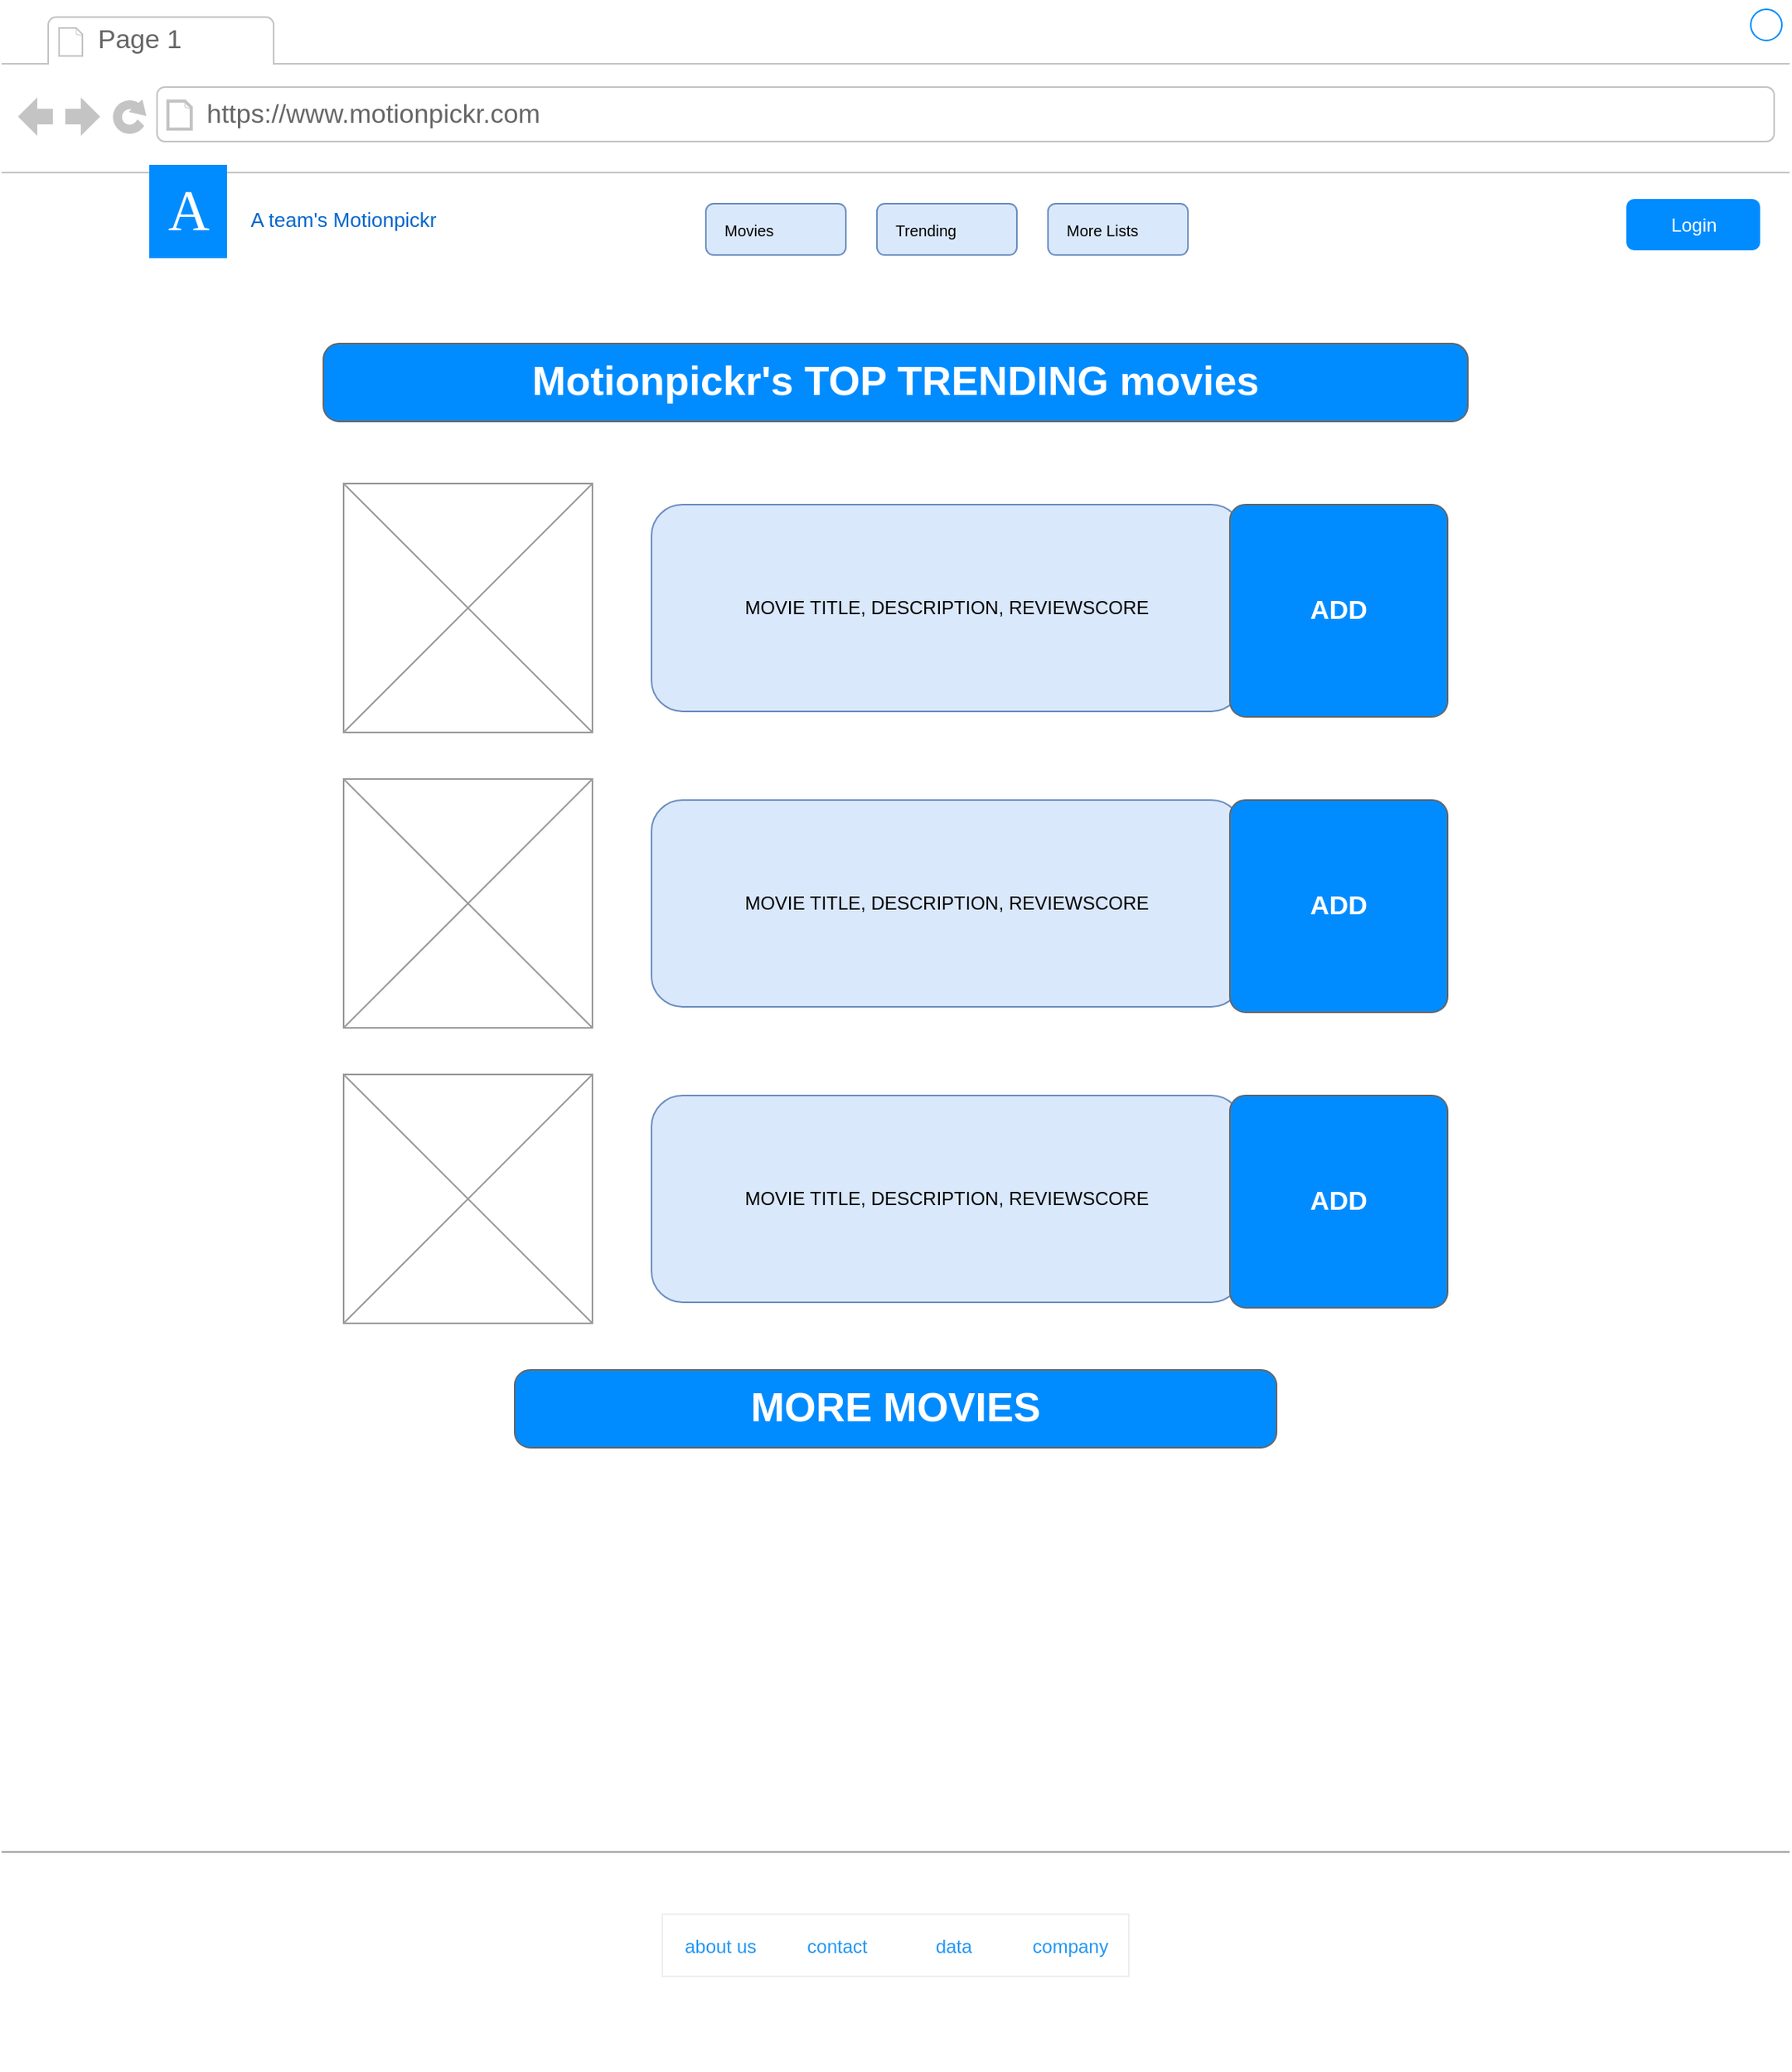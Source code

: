 <mxfile version="21.6.8" type="device">
  <diagram id="piDafpqhtRUU5qUU-vj8" name="Page-1">
    <mxGraphModel dx="1500" dy="1024" grid="1" gridSize="10" guides="1" tooltips="1" connect="1" arrows="1" fold="1" page="1" pageScale="1" pageWidth="827" pageHeight="1169" math="0" shadow="0">
      <root>
        <mxCell id="0" />
        <mxCell id="1" parent="0" />
        <mxCell id="8962rQQDY3VNNf6We3Pp-1" value="" style="strokeWidth=1;shadow=0;dashed=0;align=center;html=1;shape=mxgraph.mockup.containers.browserWindow;rSize=0;strokeColor2=#008cff;strokeColor3=#c4c4c4;mainText=,;recursiveResize=0;strokeColor=#FFFFFF;fontColor=#FFFFFF;" parent="1" vertex="1">
          <mxGeometry x="10" y="10" width="1150" height="1330" as="geometry" />
        </mxCell>
        <mxCell id="8962rQQDY3VNNf6We3Pp-2" value="Page 1" style="strokeWidth=1;shadow=0;dashed=0;align=center;html=1;shape=mxgraph.mockup.containers.anchor;fontSize=17;fontColor=#666666;align=left;" parent="8962rQQDY3VNNf6We3Pp-1" vertex="1">
          <mxGeometry x="60" y="12" width="110" height="26" as="geometry" />
        </mxCell>
        <mxCell id="8962rQQDY3VNNf6We3Pp-3" value="https://www.motionpickr.com" style="strokeWidth=1;shadow=0;dashed=0;align=center;html=1;shape=mxgraph.mockup.containers.anchor;rSize=0;fontSize=17;fontColor=#666666;align=left;" parent="8962rQQDY3VNNf6We3Pp-1" vertex="1">
          <mxGeometry x="130" y="60" width="250" height="26" as="geometry" />
        </mxCell>
        <mxCell id="8962rQQDY3VNNf6We3Pp-8" value="More Lists" style="rounded=1;fillColor=#dae8fc;strokeColor=#6c8ebf;html=1;align=left;fontSize=10;spacingLeft=10" parent="8962rQQDY3VNNf6We3Pp-1" vertex="1">
          <mxGeometry x="673" y="130" width="90" height="33" as="geometry" />
        </mxCell>
        <mxCell id="8962rQQDY3VNNf6We3Pp-10" value="Trending" style="rounded=1;fillColor=#dae8fc;strokeColor=#6c8ebf;html=1;align=left;fontSize=10;spacingLeft=10" parent="8962rQQDY3VNNf6We3Pp-1" vertex="1">
          <mxGeometry x="563" y="130" width="90" height="33" as="geometry" />
        </mxCell>
        <mxCell id="8962rQQDY3VNNf6We3Pp-12" value="Movies" style="rounded=1;fillColor=#dae8fc;strokeColor=#6c8ebf;html=1;align=left;fontSize=10;spacingLeft=10" parent="8962rQQDY3VNNf6We3Pp-1" vertex="1">
          <mxGeometry x="453" y="130" width="90" height="33" as="geometry" />
        </mxCell>
        <mxCell id="8962rQQDY3VNNf6We3Pp-14" value="Login" style="rounded=1;align=center;strokeColor=none;html=1;fontColor=#ffffff;fontSize=12;fillColor=#008CFF;" parent="8962rQQDY3VNNf6We3Pp-1" vertex="1">
          <mxGeometry x="1045" y="127" width="86" height="33" as="geometry" />
        </mxCell>
        <mxCell id="8962rQQDY3VNNf6We3Pp-16" value="A team&#39;s Motionpickr" style="text;html=1;strokeColor=none;fillColor=none;align=center;verticalAlign=middle;whiteSpace=wrap;rounded=0;fontSize=13;fontColor=#0066CC;" parent="8962rQQDY3VNNf6We3Pp-1" vertex="1">
          <mxGeometry x="140" y="130" width="160" height="20" as="geometry" />
        </mxCell>
        <mxCell id="8962rQQDY3VNNf6We3Pp-18" value="" style="verticalLabelPosition=bottom;shadow=0;dashed=0;align=center;html=1;verticalAlign=top;strokeWidth=1;shape=mxgraph.mockup.graphics.simpleIcon;strokeColor=#999999;fontSize=13;fontColor=#0066CC;" parent="8962rQQDY3VNNf6We3Pp-1" vertex="1">
          <mxGeometry x="220" y="310" width="160" height="160" as="geometry" />
        </mxCell>
        <mxCell id="8962rQQDY3VNNf6We3Pp-27" value="" style="strokeWidth=1;shadow=0;dashed=0;align=center;html=1;shape=mxgraph.mockup.buttons.multiButton;fillColor=#008cff;strokeColor=#666666;mainText=;subText=;fontSize=13;fontColor=#0066CC;" parent="8962rQQDY3VNNf6We3Pp-1" vertex="1">
          <mxGeometry x="207" y="220" width="736" height="50" as="geometry" />
        </mxCell>
        <mxCell id="8962rQQDY3VNNf6We3Pp-28" value="&lt;font style=&quot;font-size: 26px;&quot;&gt;Motionpickr&#39;s TOP TRENDING movies&lt;/font&gt;" style="strokeWidth=1;shadow=0;dashed=0;align=center;html=1;shape=mxgraph.mockup.anchor;fontSize=16;fontColor=#ffffff;fontStyle=1;whiteSpace=wrap;" parent="8962rQQDY3VNNf6We3Pp-27" vertex="1">
          <mxGeometry y="14" width="736" height="20" as="geometry" />
        </mxCell>
        <mxCell id="8962rQQDY3VNNf6We3Pp-29" value="" style="strokeWidth=1;shadow=0;dashed=0;align=center;html=1;shape=mxgraph.mockup.anchor;fontSize=12;fontColor=#ffffff;fontStyle=1;whiteSpace=wrap;" parent="8962rQQDY3VNNf6We3Pp-27" vertex="1">
          <mxGeometry y="30" width="736" height="10" as="geometry" />
        </mxCell>
        <mxCell id="8962rQQDY3VNNf6We3Pp-35" value="" style="verticalLabelPosition=bottom;shadow=0;dashed=0;align=center;html=1;verticalAlign=top;strokeWidth=1;shape=mxgraph.mockup.markup.line;strokeColor=#999999;fillColor=#008CFF;fontSize=13;fontColor=#0066CC;" parent="8962rQQDY3VNNf6We3Pp-1" vertex="1">
          <mxGeometry y="1180" width="1150" height="20" as="geometry" />
        </mxCell>
        <mxCell id="8962rQQDY3VNNf6We3Pp-30" value="" style="shape=rect;fillColor=#ffffff;strokeColor=#eeeeee;shadow=0;fontSize=13;fontColor=#0066CC;" parent="8962rQQDY3VNNf6We3Pp-1" vertex="1">
          <mxGeometry x="425" y="1230" width="300" height="40" as="geometry" />
        </mxCell>
        <mxCell id="8962rQQDY3VNNf6We3Pp-31" value="about us" style="shape=rect;strokeColor=none;fillColor=none;fontSize=12;fontColor=#2196F3;dashed=0;" parent="8962rQQDY3VNNf6We3Pp-30" vertex="1">
          <mxGeometry width="75" height="40" as="geometry" />
        </mxCell>
        <mxCell id="8962rQQDY3VNNf6We3Pp-32" value="contact" style="shape=rect;strokeColor=none;fillColor=none;fontSize=12;fontColor=#2196F3;dashed=0;" parent="8962rQQDY3VNNf6We3Pp-30" vertex="1">
          <mxGeometry x="75" width="75" height="40" as="geometry" />
        </mxCell>
        <mxCell id="8962rQQDY3VNNf6We3Pp-33" value="data" style="shape=rect;strokeColor=none;fillColor=none;fontSize=12;fontColor=#2196F3;dashed=0;" parent="8962rQQDY3VNNf6We3Pp-30" vertex="1">
          <mxGeometry x="150" width="75" height="40" as="geometry" />
        </mxCell>
        <mxCell id="8962rQQDY3VNNf6We3Pp-34" value="company" style="shape=rect;strokeColor=none;fillColor=none;fontSize=12;fontColor=#2196F3;dashed=0;" parent="8962rQQDY3VNNf6We3Pp-30" vertex="1">
          <mxGeometry x="225" width="75" height="40" as="geometry" />
        </mxCell>
        <mxCell id="8962rQQDY3VNNf6We3Pp-36" value="" style="shape=image;html=1;verticalAlign=top;verticalLabelPosition=bottom;labelBackgroundColor=#ffffff;imageAspect=0;aspect=fixed;image=https://cdn3.iconfinder.com/data/icons/peelicons-vol-1/50/LinkedIn-128.png;fillColor=#008CFF;fontSize=13;fontColor=#0066CC;" parent="8962rQQDY3VNNf6We3Pp-1" vertex="1">
          <mxGeometry x="870" y="1235" width="30" height="30" as="geometry" />
        </mxCell>
        <mxCell id="8962rQQDY3VNNf6We3Pp-37" value="" style="shape=image;html=1;verticalAlign=top;verticalLabelPosition=bottom;labelBackgroundColor=#ffffff;imageAspect=0;aspect=fixed;image=https://cdn3.iconfinder.com/data/icons/peelicons-vol-1/50/Facebook-128.png;fillColor=#008CFF;fontSize=13;fontColor=#0066CC;" parent="8962rQQDY3VNNf6We3Pp-1" vertex="1">
          <mxGeometry x="920" y="1235" width="30" height="30" as="geometry" />
        </mxCell>
        <mxCell id="8962rQQDY3VNNf6We3Pp-38" value="" style="shape=image;html=1;verticalAlign=top;verticalLabelPosition=bottom;labelBackgroundColor=#ffffff;imageAspect=0;aspect=fixed;image=https://cdn3.iconfinder.com/data/icons/peelicons-vol-1/50/Twitter-128.png;fillColor=#008CFF;fontSize=13;fontColor=#0066CC;" parent="8962rQQDY3VNNf6We3Pp-1" vertex="1">
          <mxGeometry x="970" y="1235" width="30" height="30" as="geometry" />
        </mxCell>
        <mxCell id="seymav8gBYocV3_De4xC-2" value="A" style="text;html=1;align=center;verticalAlign=middle;resizable=0;points=[];autosize=1;fontSize=37;fontFamily=Tahoma;fillColor=#008CFF;fontColor=#FFFFFF;" parent="8962rQQDY3VNNf6We3Pp-1" vertex="1">
          <mxGeometry x="95" y="105" width="50" height="60" as="geometry" />
        </mxCell>
        <mxCell id="_XUjtxAGEqaRzH2vSNP1-1" value="MOVIE TITLE, DESCRIPTION, REVIEWSCORE" style="rounded=1;whiteSpace=wrap;html=1;fillColor=#dae8fc;strokeColor=#6c8ebf;" vertex="1" parent="8962rQQDY3VNNf6We3Pp-1">
          <mxGeometry x="418" y="323.5" width="380" height="133" as="geometry" />
        </mxCell>
        <mxCell id="_XUjtxAGEqaRzH2vSNP1-147" value="" style="edgeStyle=orthogonalEdgeStyle;rounded=0;orthogonalLoop=1;jettySize=auto;html=1;" edge="1" parent="8962rQQDY3VNNf6We3Pp-1" source="_XUjtxAGEqaRzH2vSNP1-3">
          <mxGeometry relative="1" as="geometry">
            <mxPoint x="380.0" y="425" as="targetPoint" />
          </mxGeometry>
        </mxCell>
        <mxCell id="_XUjtxAGEqaRzH2vSNP1-12" value="ADD" style="strokeWidth=1;shadow=0;dashed=0;align=center;html=1;shape=mxgraph.mockup.buttons.button;strokeColor=#666666;fontColor=#ffffff;mainText=;buttonStyle=round;fontSize=17;fontStyle=1;fillColor=#008cff;whiteSpace=wrap;" vertex="1" parent="8962rQQDY3VNNf6We3Pp-1">
          <mxGeometry x="790" y="323.5" width="140" height="136.5" as="geometry" />
        </mxCell>
        <mxCell id="_XUjtxAGEqaRzH2vSNP1-148" value="" style="verticalLabelPosition=bottom;shadow=0;dashed=0;align=center;html=1;verticalAlign=top;strokeWidth=1;shape=mxgraph.mockup.graphics.simpleIcon;strokeColor=#999999;fontSize=13;fontColor=#0066CC;" vertex="1" parent="8962rQQDY3VNNf6We3Pp-1">
          <mxGeometry x="220" y="500" width="160" height="160" as="geometry" />
        </mxCell>
        <mxCell id="_XUjtxAGEqaRzH2vSNP1-149" value="MOVIE TITLE, DESCRIPTION, REVIEWSCORE" style="rounded=1;whiteSpace=wrap;html=1;fillColor=#dae8fc;strokeColor=#6c8ebf;" vertex="1" parent="8962rQQDY3VNNf6We3Pp-1">
          <mxGeometry x="418" y="513.5" width="380" height="133" as="geometry" />
        </mxCell>
        <mxCell id="_XUjtxAGEqaRzH2vSNP1-150" value="ADD" style="strokeWidth=1;shadow=0;dashed=0;align=center;html=1;shape=mxgraph.mockup.buttons.button;strokeColor=#666666;fontColor=#ffffff;mainText=;buttonStyle=round;fontSize=17;fontStyle=1;fillColor=#008cff;whiteSpace=wrap;" vertex="1" parent="8962rQQDY3VNNf6We3Pp-1">
          <mxGeometry x="790" y="513.5" width="140" height="136.5" as="geometry" />
        </mxCell>
        <mxCell id="_XUjtxAGEqaRzH2vSNP1-151" value="" style="verticalLabelPosition=bottom;shadow=0;dashed=0;align=center;html=1;verticalAlign=top;strokeWidth=1;shape=mxgraph.mockup.graphics.simpleIcon;strokeColor=#999999;fontSize=13;fontColor=#0066CC;" vertex="1" parent="8962rQQDY3VNNf6We3Pp-1">
          <mxGeometry x="220" y="690" width="160" height="160" as="geometry" />
        </mxCell>
        <mxCell id="_XUjtxAGEqaRzH2vSNP1-152" value="MOVIE TITLE, DESCRIPTION, REVIEWSCORE" style="rounded=1;whiteSpace=wrap;html=1;fillColor=#dae8fc;strokeColor=#6c8ebf;" vertex="1" parent="8962rQQDY3VNNf6We3Pp-1">
          <mxGeometry x="418" y="703.5" width="380" height="133" as="geometry" />
        </mxCell>
        <mxCell id="_XUjtxAGEqaRzH2vSNP1-153" value="ADD" style="strokeWidth=1;shadow=0;dashed=0;align=center;html=1;shape=mxgraph.mockup.buttons.button;strokeColor=#666666;fontColor=#ffffff;mainText=;buttonStyle=round;fontSize=17;fontStyle=1;fillColor=#008cff;whiteSpace=wrap;" vertex="1" parent="8962rQQDY3VNNf6We3Pp-1">
          <mxGeometry x="790" y="703.5" width="140" height="136.5" as="geometry" />
        </mxCell>
        <mxCell id="_XUjtxAGEqaRzH2vSNP1-154" value="" style="strokeWidth=1;shadow=0;dashed=0;align=center;html=1;shape=mxgraph.mockup.buttons.multiButton;fillColor=#008cff;strokeColor=#666666;mainText=;subText=;fontSize=13;fontColor=#0066CC;" vertex="1" parent="8962rQQDY3VNNf6We3Pp-1">
          <mxGeometry x="330" y="880" width="490" height="50" as="geometry" />
        </mxCell>
        <mxCell id="_XUjtxAGEqaRzH2vSNP1-155" value="&lt;span style=&quot;font-size: 26px;&quot;&gt;MORE MOVIES&lt;/span&gt;" style="strokeWidth=1;shadow=0;dashed=0;align=center;html=1;shape=mxgraph.mockup.anchor;fontSize=16;fontColor=#ffffff;fontStyle=1;whiteSpace=wrap;" vertex="1" parent="_XUjtxAGEqaRzH2vSNP1-154">
          <mxGeometry y="14" width="490" height="20" as="geometry" />
        </mxCell>
        <mxCell id="_XUjtxAGEqaRzH2vSNP1-156" value="" style="strokeWidth=1;shadow=0;dashed=0;align=center;html=1;shape=mxgraph.mockup.anchor;fontSize=12;fontColor=#ffffff;fontStyle=1;whiteSpace=wrap;" vertex="1" parent="_XUjtxAGEqaRzH2vSNP1-154">
          <mxGeometry y="30" width="490" height="10" as="geometry" />
        </mxCell>
      </root>
    </mxGraphModel>
  </diagram>
</mxfile>

